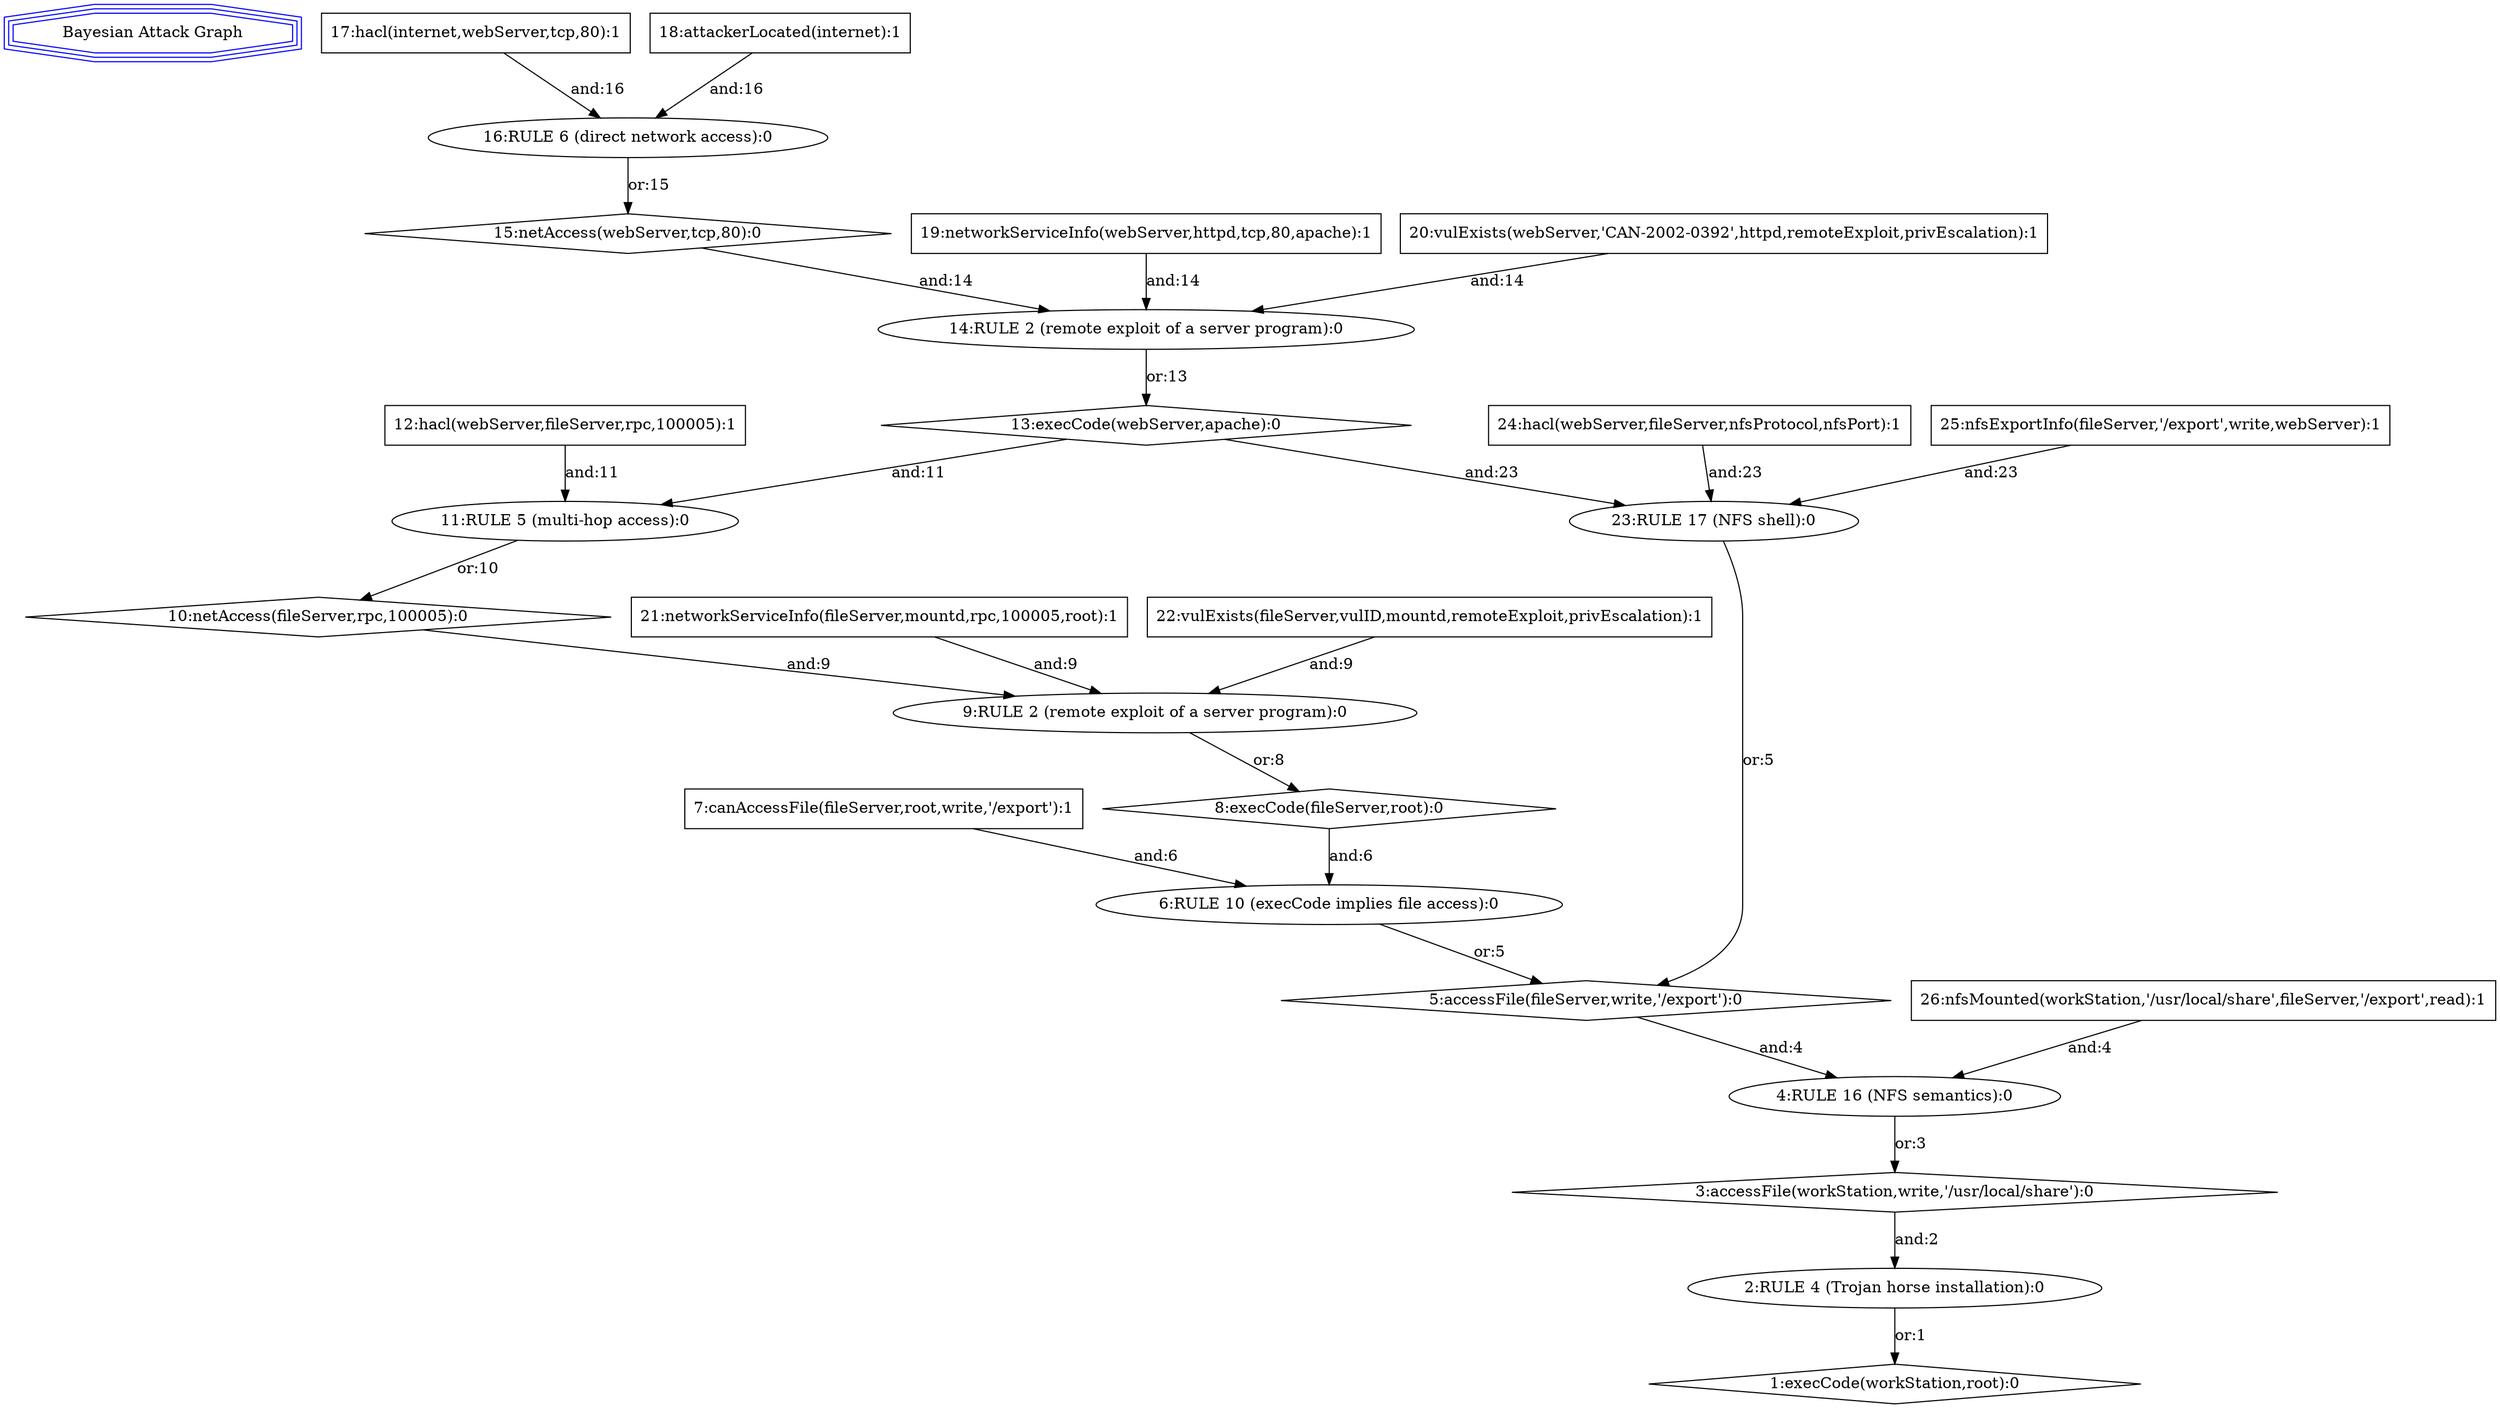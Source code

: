 // This is a attack_graph.
digraph "Bayesian Attack Graph" {
	"Bayesian Attack Graph" [label="Bayesian Attack Graph" color=blue shape=tripleoctagon]
	1 [label="1:execCode(workStation,root):0" shape=diamond]
	2 [label="2:RULE 4 (Trojan horse installation):0" shape=ellipse]
	3 [label="3:accessFile(workStation,write,'/usr/local/share'):0" shape=diamond]
	4 [label="4:RULE 16 (NFS semantics):0" shape=ellipse]
	5 [label="5:accessFile(fileServer,write,'/export'):0" shape=diamond]
	6 [label="6:RULE 10 (execCode implies file access):0" shape=ellipse]
	7 [label="7:canAccessFile(fileServer,root,write,'/export'):1" shape=box]
	8 [label="8:execCode(fileServer,root):0" shape=diamond]
	9 [label="9:RULE 2 (remote exploit of a server program):0" shape=ellipse]
	10 [label="10:netAccess(fileServer,rpc,100005):0" shape=diamond]
	11 [label="11:RULE 5 (multi-hop access):0" shape=ellipse]
	12 [label="12:hacl(webServer,fileServer,rpc,100005):1" shape=box]
	13 [label="13:execCode(webServer,apache):0" shape=diamond]
	14 [label="14:RULE 2 (remote exploit of a server program):0" shape=ellipse]
	15 [label="15:netAccess(webServer,tcp,80):0" shape=diamond]
	16 [label="16:RULE 6 (direct network access):0" shape=ellipse]
	17 [label="17:hacl(internet,webServer,tcp,80):1" shape=box]
	18 [label="18:attackerLocated(internet):1" shape=box]
	19 [label="19:networkServiceInfo(webServer,httpd,tcp,80,apache):1" shape=box]
	20 [label="20:vulExists(webServer,'CAN-2002-0392',httpd,remoteExploit,privEscalation):1" shape=box]
	21 [label="21:networkServiceInfo(fileServer,mountd,rpc,100005,root):1" shape=box]
	22 [label="22:vulExists(fileServer,vulID,mountd,remoteExploit,privEscalation):1" shape=box]
	23 [label="23:RULE 17 (NFS shell):0" shape=ellipse]
	24 [label="24:hacl(webServer,fileServer,nfsProtocol,nfsPort):1" shape=box]
	25 [label="25:nfsExportInfo(fileServer,'/export',write,webServer):1" shape=box]
	26 [label="26:nfsMounted(workStation,'/usr/local/share',fileServer,'/export',read):1" shape=box]
	7 -> 6 [label="and:6"]
	12 -> 11 [label="and:11"]
	17 -> 16 [label="and:16"]
	18 -> 16 [label="and:16"]
	16 -> 15 [label="or:15"]
	15 -> 14 [label="and:14"]
	19 -> 14 [label="and:14"]
	20 -> 14 [label="and:14"]
	14 -> 13 [label="or:13"]
	13 -> 11 [label="and:11"]
	11 -> 10 [label="or:10"]
	10 -> 9 [label="and:9"]
	21 -> 9 [label="and:9"]
	22 -> 9 [label="and:9"]
	9 -> 8 [label="or:8"]
	8 -> 6 [label="and:6"]
	6 -> 5 [label="or:5"]
	24 -> 23 [label="and:23"]
	25 -> 23 [label="and:23"]
	13 -> 23 [label="and:23"]
	23 -> 5 [label="or:5"]
	5 -> 4 [label="and:4"]
	26 -> 4 [label="and:4"]
	4 -> 3 [label="or:3"]
	3 -> 2 [label="and:2"]
	2 -> 1 [label="or:1"]
}
